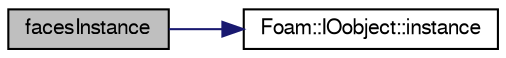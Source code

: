 digraph "facesInstance"
{
  bgcolor="transparent";
  edge [fontname="FreeSans",fontsize="10",labelfontname="FreeSans",labelfontsize="10"];
  node [fontname="FreeSans",fontsize="10",shape=record];
  rankdir="LR";
  Node4130 [label="facesInstance",height=0.2,width=0.4,color="black", fillcolor="grey75", style="filled", fontcolor="black"];
  Node4130 -> Node4131 [color="midnightblue",fontsize="10",style="solid",fontname="FreeSans"];
  Node4131 [label="Foam::IOobject::instance",height=0.2,width=0.4,color="black",URL="$a26142.html#acac6de003b420b848571b5064e50ed89"];
}
